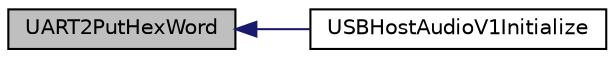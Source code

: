 digraph "UART2PutHexWord"
{
  edge [fontname="Helvetica",fontsize="10",labelfontname="Helvetica",labelfontsize="10"];
  node [fontname="Helvetica",fontsize="10",shape=record];
  rankdir="LR";
  Node1 [label="UART2PutHexWord",height=0.2,width=0.4,color="black", fillcolor="grey75", style="filled", fontcolor="black"];
  Node1 -> Node2 [dir="back",color="midnightblue",fontsize="10",style="solid"];
  Node2 [label="USBHostAudioV1Initialize",height=0.2,width=0.4,color="black", fillcolor="white", style="filled",URL="$usb__host__audio__v1_8c.html#a49268d7d051fdd76019281a5989779ad"];
}

